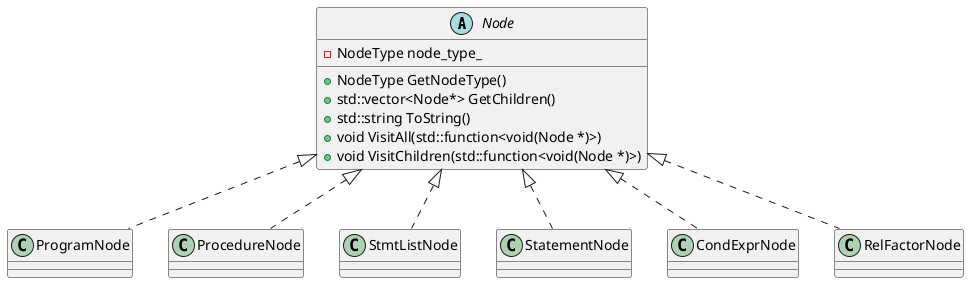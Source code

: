 @startuml

abstract class Node {
    -NodeType node_type_
    +NodeType GetNodeType()
    +std::vector<Node*> GetChildren()
    +std::string ToString()
    +void VisitAll(std::function<void(Node *)>)
    +void VisitChildren(std::function<void(Node *)>)
}

class ProgramNode
class ProcedureNode
class StmtListNode
class StatementNode
class CondExprNode
class RelFactorNode

'base nodes
ProgramNode .up.|> Node
ProcedureNode .up.|> Node
StmtListNode .up.|> Node
StatementNode .up.|> Node
CondExprNode .up.|> Node
RelFactorNode .up.|> Node

@enduml